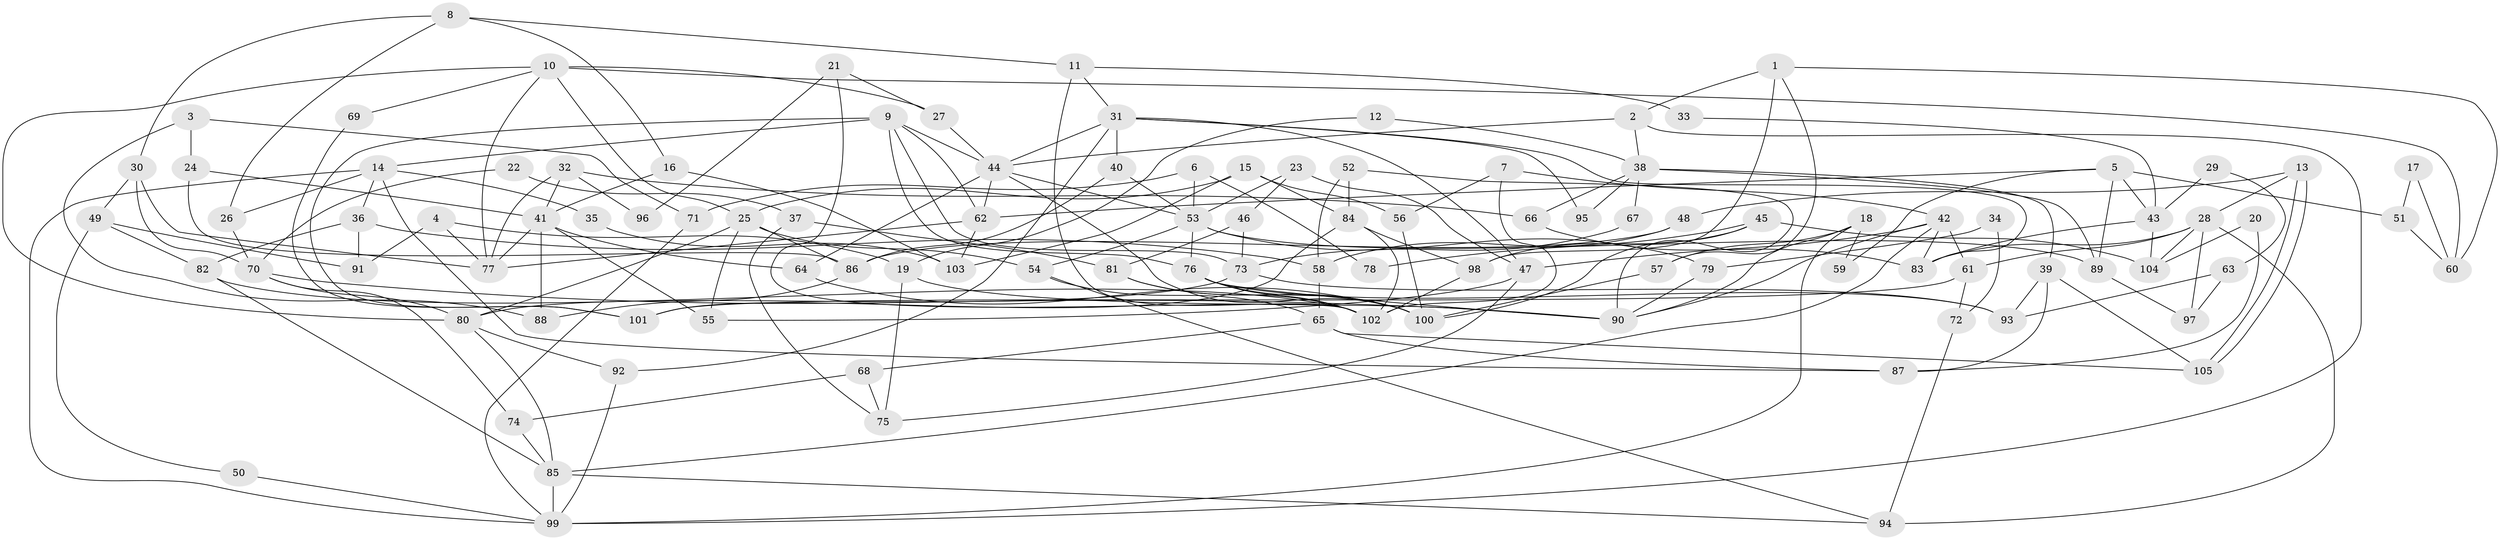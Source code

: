 // coarse degree distribution, {4: 0.2, 7: 0.10666666666666667, 21: 0.013333333333333334, 8: 0.02666666666666667, 6: 0.12, 15: 0.013333333333333334, 2: 0.14666666666666667, 3: 0.29333333333333333, 9: 0.013333333333333334, 5: 0.06666666666666667}
// Generated by graph-tools (version 1.1) at 2025/50/03/04/25 22:50:46]
// undirected, 105 vertices, 210 edges
graph export_dot {
  node [color=gray90,style=filled];
  1;
  2;
  3;
  4;
  5;
  6;
  7;
  8;
  9;
  10;
  11;
  12;
  13;
  14;
  15;
  16;
  17;
  18;
  19;
  20;
  21;
  22;
  23;
  24;
  25;
  26;
  27;
  28;
  29;
  30;
  31;
  32;
  33;
  34;
  35;
  36;
  37;
  38;
  39;
  40;
  41;
  42;
  43;
  44;
  45;
  46;
  47;
  48;
  49;
  50;
  51;
  52;
  53;
  54;
  55;
  56;
  57;
  58;
  59;
  60;
  61;
  62;
  63;
  64;
  65;
  66;
  67;
  68;
  69;
  70;
  71;
  72;
  73;
  74;
  75;
  76;
  77;
  78;
  79;
  80;
  81;
  82;
  83;
  84;
  85;
  86;
  87;
  88;
  89;
  90;
  91;
  92;
  93;
  94;
  95;
  96;
  97;
  98;
  99;
  100;
  101;
  102;
  103;
  104;
  105;
  1 -- 2;
  1 -- 57;
  1 -- 60;
  1 -- 98;
  2 -- 44;
  2 -- 99;
  2 -- 38;
  3 -- 24;
  3 -- 88;
  3 -- 71;
  4 -- 77;
  4 -- 91;
  4 -- 19;
  5 -- 89;
  5 -- 62;
  5 -- 43;
  5 -- 51;
  5 -- 59;
  6 -- 53;
  6 -- 71;
  6 -- 78;
  7 -- 102;
  7 -- 42;
  7 -- 56;
  8 -- 11;
  8 -- 16;
  8 -- 26;
  8 -- 30;
  9 -- 44;
  9 -- 76;
  9 -- 14;
  9 -- 62;
  9 -- 73;
  9 -- 101;
  10 -- 77;
  10 -- 25;
  10 -- 27;
  10 -- 60;
  10 -- 69;
  10 -- 80;
  11 -- 31;
  11 -- 102;
  11 -- 33;
  12 -- 38;
  12 -- 19;
  13 -- 48;
  13 -- 105;
  13 -- 105;
  13 -- 28;
  14 -- 99;
  14 -- 26;
  14 -- 35;
  14 -- 36;
  14 -- 87;
  15 -- 84;
  15 -- 56;
  15 -- 25;
  15 -- 103;
  16 -- 41;
  16 -- 103;
  17 -- 60;
  17 -- 51;
  18 -- 90;
  18 -- 99;
  18 -- 57;
  18 -- 59;
  19 -- 90;
  19 -- 75;
  20 -- 87;
  20 -- 104;
  21 -- 102;
  21 -- 27;
  21 -- 96;
  22 -- 70;
  22 -- 37;
  23 -- 47;
  23 -- 53;
  23 -- 46;
  24 -- 86;
  24 -- 41;
  25 -- 80;
  25 -- 54;
  25 -- 55;
  25 -- 86;
  26 -- 70;
  27 -- 44;
  28 -- 61;
  28 -- 83;
  28 -- 94;
  28 -- 97;
  28 -- 104;
  29 -- 63;
  29 -- 43;
  30 -- 70;
  30 -- 49;
  30 -- 77;
  31 -- 44;
  31 -- 83;
  31 -- 40;
  31 -- 47;
  31 -- 92;
  31 -- 95;
  32 -- 77;
  32 -- 66;
  32 -- 41;
  32 -- 96;
  33 -- 43;
  34 -- 79;
  34 -- 72;
  35 -- 103;
  36 -- 58;
  36 -- 82;
  36 -- 91;
  37 -- 75;
  37 -- 81;
  38 -- 39;
  38 -- 66;
  38 -- 67;
  38 -- 89;
  38 -- 95;
  39 -- 87;
  39 -- 93;
  39 -- 105;
  40 -- 53;
  40 -- 86;
  41 -- 77;
  41 -- 55;
  41 -- 64;
  41 -- 88;
  42 -- 47;
  42 -- 85;
  42 -- 61;
  42 -- 83;
  42 -- 90;
  43 -- 83;
  43 -- 104;
  44 -- 64;
  44 -- 53;
  44 -- 62;
  44 -- 100;
  45 -- 98;
  45 -- 104;
  45 -- 78;
  45 -- 100;
  46 -- 73;
  46 -- 81;
  47 -- 55;
  47 -- 75;
  48 -- 58;
  48 -- 86;
  49 -- 82;
  49 -- 50;
  49 -- 91;
  50 -- 99;
  51 -- 60;
  52 -- 84;
  52 -- 90;
  52 -- 58;
  53 -- 76;
  53 -- 54;
  53 -- 79;
  53 -- 89;
  54 -- 94;
  54 -- 65;
  56 -- 100;
  57 -- 100;
  58 -- 65;
  61 -- 101;
  61 -- 72;
  62 -- 77;
  62 -- 103;
  63 -- 97;
  63 -- 93;
  64 -- 100;
  65 -- 105;
  65 -- 68;
  65 -- 87;
  66 -- 83;
  67 -- 73;
  68 -- 75;
  68 -- 74;
  69 -- 101;
  70 -- 74;
  70 -- 80;
  70 -- 90;
  71 -- 99;
  72 -- 94;
  73 -- 80;
  73 -- 93;
  74 -- 85;
  76 -- 90;
  76 -- 100;
  76 -- 93;
  76 -- 102;
  79 -- 90;
  80 -- 85;
  80 -- 92;
  81 -- 100;
  81 -- 102;
  82 -- 102;
  82 -- 85;
  84 -- 98;
  84 -- 102;
  84 -- 101;
  85 -- 94;
  85 -- 99;
  86 -- 88;
  89 -- 97;
  92 -- 99;
  98 -- 102;
}
